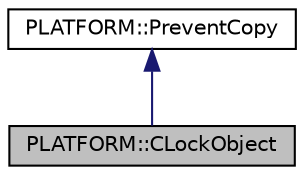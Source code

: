 digraph "PLATFORM::CLockObject"
{
  edge [fontname="Helvetica",fontsize="10",labelfontname="Helvetica",labelfontsize="10"];
  node [fontname="Helvetica",fontsize="10",shape=record];
  Node1 [label="PLATFORM::CLockObject",height=0.2,width=0.4,color="black", fillcolor="grey75", style="filled" fontcolor="black"];
  Node2 -> Node1 [dir="back",color="midnightblue",fontsize="10",style="solid",fontname="Helvetica"];
  Node2 [label="PLATFORM::PreventCopy",height=0.2,width=0.4,color="black", fillcolor="white", style="filled",URL="$classPLATFORM_1_1PreventCopy.html"];
}

